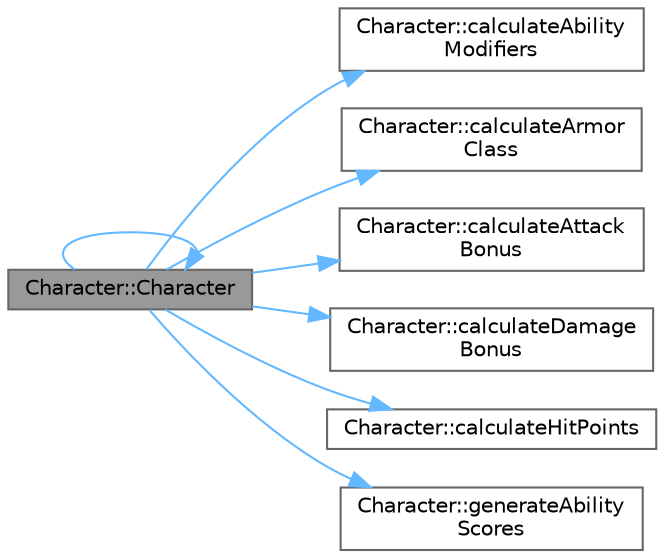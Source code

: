digraph "Character::Character"
{
 // LATEX_PDF_SIZE
  bgcolor="transparent";
  edge [fontname=Helvetica,fontsize=10,labelfontname=Helvetica,labelfontsize=10];
  node [fontname=Helvetica,fontsize=10,shape=box,height=0.2,width=0.4];
  rankdir="LR";
  Node1 [id="Node000001",label="Character::Character",height=0.2,width=0.4,color="gray40", fillcolor="grey60", style="filled", fontcolor="black",tooltip="Constructs a Character object with the specified level."];
  Node1 -> Node2 [id="edge1_Node000001_Node000002",color="steelblue1",style="solid",tooltip=" "];
  Node2 [id="Node000002",label="Character::calculateAbility\lModifiers",height=0.2,width=0.4,color="grey40", fillcolor="white", style="filled",URL="$class_character.html#a41e037769916b418a44f14ff915e0d89",tooltip="Calculates the ability modifiers based on the ability scores."];
  Node1 -> Node3 [id="edge2_Node000001_Node000003",color="steelblue1",style="solid",tooltip=" "];
  Node3 [id="Node000003",label="Character::calculateArmor\lClass",height=0.2,width=0.4,color="grey40", fillcolor="white", style="filled",URL="$class_character.html#aa6e0ef88faa7fe7c20fb7099f218eb07",tooltip="Calculates the armor class of the character."];
  Node1 -> Node4 [id="edge3_Node000001_Node000004",color="steelblue1",style="solid",tooltip=" "];
  Node4 [id="Node000004",label="Character::calculateAttack\lBonus",height=0.2,width=0.4,color="grey40", fillcolor="white", style="filled",URL="$class_character.html#a0e1b4fd4668c28239a6d6501b0d2c12b",tooltip="Calculates the attack bonus of the character."];
  Node1 -> Node5 [id="edge4_Node000001_Node000005",color="steelblue1",style="solid",tooltip=" "];
  Node5 [id="Node000005",label="Character::calculateDamage\lBonus",height=0.2,width=0.4,color="grey40", fillcolor="white", style="filled",URL="$class_character.html#a4de08e60c84b1856b205b9a485c89ac1",tooltip="Calculates the damage bonus of the character."];
  Node1 -> Node6 [id="edge5_Node000001_Node000006",color="steelblue1",style="solid",tooltip=" "];
  Node6 [id="Node000006",label="Character::calculateHitPoints",height=0.2,width=0.4,color="grey40", fillcolor="white", style="filled",URL="$class_character.html#aff6a269756cd44124e1953a6f8b490f2",tooltip="Calculates the hit points of the character."];
  Node1 -> Node1 [id="edge6_Node000001_Node000001",color="steelblue1",style="solid",tooltip=" "];
  Node1 -> Node7 [id="edge7_Node000001_Node000007",color="steelblue1",style="solid",tooltip=" "];
  Node7 [id="Node000007",label="Character::generateAbility\lScores",height=0.2,width=0.4,color="grey40", fillcolor="white", style="filled",URL="$class_character.html#a61c38f189478ee3809f6490ede100e4d",tooltip="Generates random ability scores for the character."];
}
